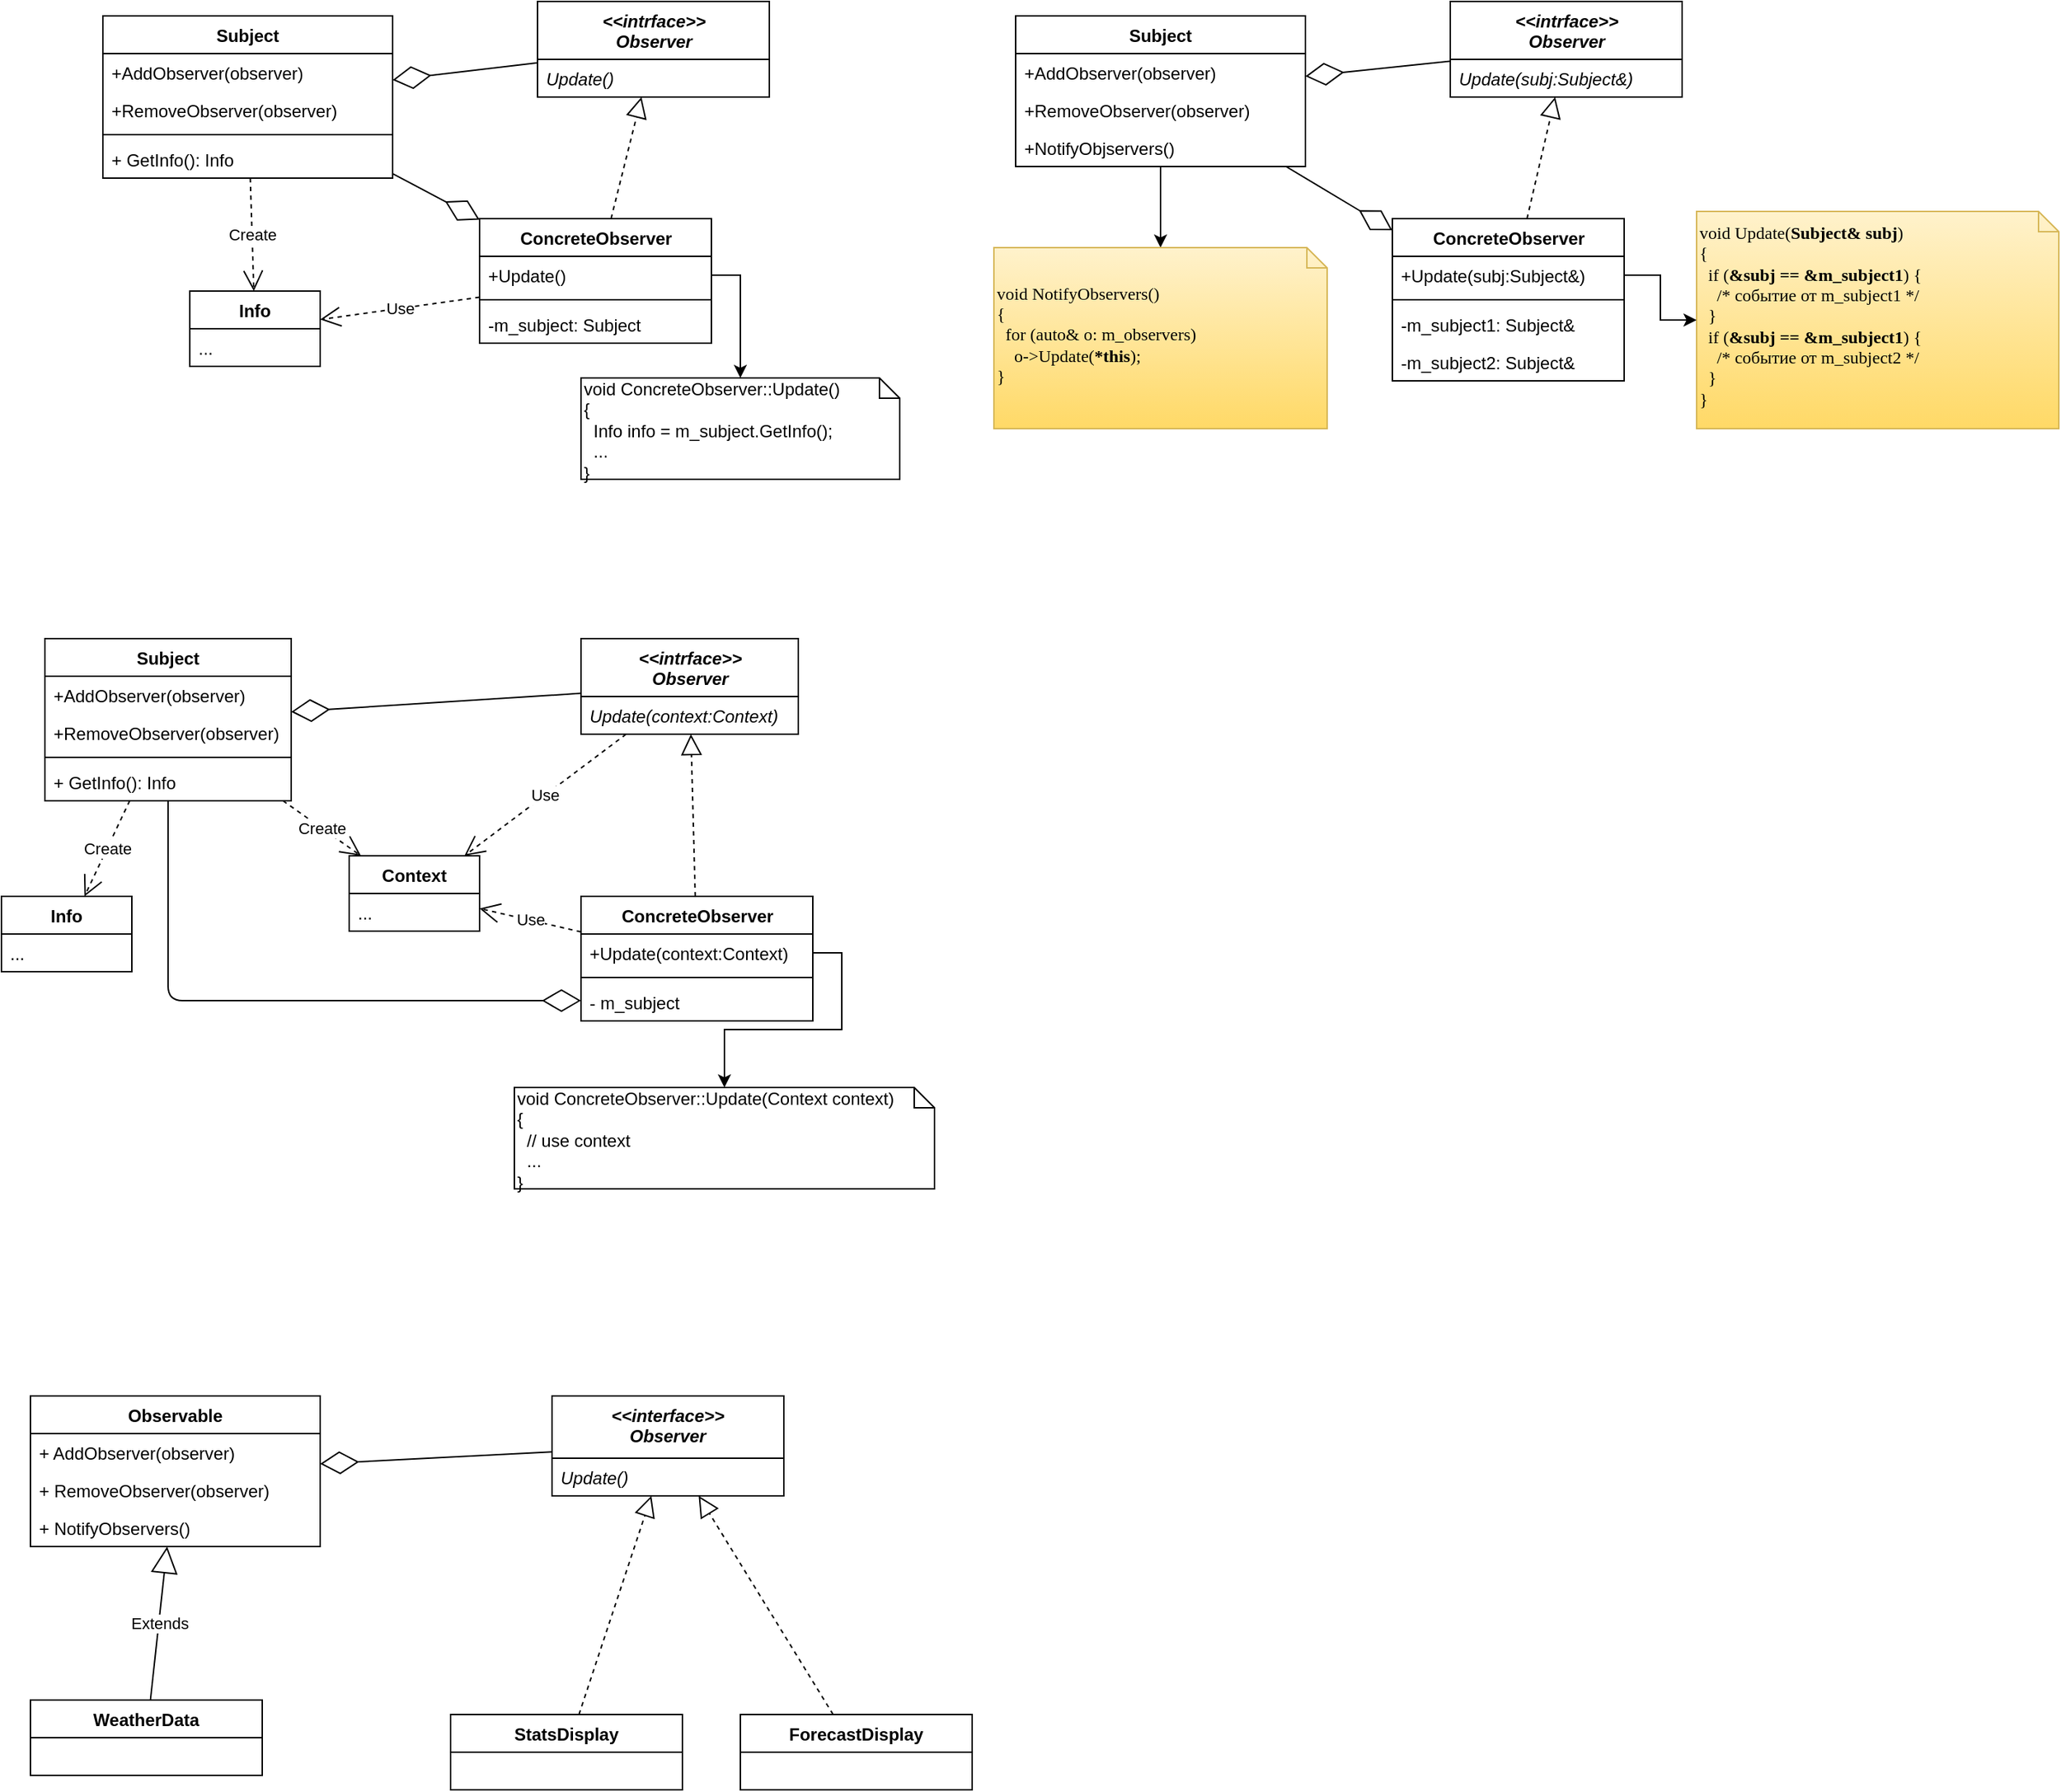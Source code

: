 <mxfile version="21.7.5" type="device">
  <diagram id="Etg5eWAYA1YKABIu_JXT" name="Page-1">
    <mxGraphModel dx="1421" dy="832" grid="1" gridSize="10" guides="1" tooltips="1" connect="1" arrows="1" fold="1" page="1" pageScale="1" pageWidth="827" pageHeight="1169" math="0" shadow="0">
      <root>
        <mxCell id="0" />
        <mxCell id="1" parent="0" />
        <mxCell id="0Cd3prVuOzFEvung1Q_x-5" value="&lt;span&gt;&amp;lt;&amp;lt;intrface&amp;gt;&amp;gt;&lt;br&gt;Observer&lt;/span&gt;" style="swimlane;fontStyle=3;align=center;verticalAlign=top;childLayout=stackLayout;horizontal=1;startSize=40;horizontalStack=0;resizeParent=1;resizeParentMax=0;resizeLast=0;collapsible=1;marginBottom=0;html=1;" parent="1" vertex="1">
          <mxGeometry x="430" y="160" width="160" height="66" as="geometry" />
        </mxCell>
        <mxCell id="0Cd3prVuOzFEvung1Q_x-6" value="Update()" style="text;strokeColor=none;fillColor=none;align=left;verticalAlign=top;spacingLeft=4;spacingRight=4;overflow=hidden;rotatable=0;points=[[0,0.5],[1,0.5]];portConstraint=eastwest;fontStyle=2" parent="0Cd3prVuOzFEvung1Q_x-5" vertex="1">
          <mxGeometry y="40" width="160" height="26" as="geometry" />
        </mxCell>
        <mxCell id="0Cd3prVuOzFEvung1Q_x-9" value="" style="endArrow=diamondThin;endFill=0;endSize=24;html=1;" parent="1" source="0Cd3prVuOzFEvung1Q_x-5" target="0Cd3prVuOzFEvung1Q_x-1" edge="1">
          <mxGeometry width="160" relative="1" as="geometry">
            <mxPoint x="190" y="300" as="sourcePoint" />
            <mxPoint x="350" y="300" as="targetPoint" />
          </mxGeometry>
        </mxCell>
        <mxCell id="0Cd3prVuOzFEvung1Q_x-19" value="" style="endArrow=diamondThin;endFill=0;endSize=24;html=1;" parent="1" source="0Cd3prVuOzFEvung1Q_x-1" target="0Cd3prVuOzFEvung1Q_x-15" edge="1">
          <mxGeometry width="160" relative="1" as="geometry">
            <mxPoint x="180" y="410" as="sourcePoint" />
            <mxPoint x="340" y="410" as="targetPoint" />
          </mxGeometry>
        </mxCell>
        <mxCell id="0Cd3prVuOzFEvung1Q_x-20" value="" style="endArrow=block;dashed=1;endFill=0;endSize=12;html=1;" parent="1" source="0Cd3prVuOzFEvung1Q_x-15" target="0Cd3prVuOzFEvung1Q_x-5" edge="1">
          <mxGeometry width="160" relative="1" as="geometry">
            <mxPoint x="530" y="280" as="sourcePoint" />
            <mxPoint x="690" y="280" as="targetPoint" />
          </mxGeometry>
        </mxCell>
        <mxCell id="0Cd3prVuOzFEvung1Q_x-22" value="void ConcreteObserver::Update()&lt;br&gt;{&lt;br&gt;&amp;nbsp; Info info = m_subject.GetInfo();&lt;br&gt;&amp;nbsp; ...&lt;br&gt;}" style="shape=note;whiteSpace=wrap;html=1;size=14;verticalAlign=top;align=left;spacingTop=-6;" parent="1" vertex="1">
          <mxGeometry x="460" y="420" width="220" height="70" as="geometry" />
        </mxCell>
        <mxCell id="0Cd3prVuOzFEvung1Q_x-23" style="edgeStyle=orthogonalEdgeStyle;rounded=0;orthogonalLoop=1;jettySize=auto;html=1;" parent="1" source="0Cd3prVuOzFEvung1Q_x-16" target="0Cd3prVuOzFEvung1Q_x-22" edge="1">
          <mxGeometry relative="1" as="geometry" />
        </mxCell>
        <mxCell id="0Cd3prVuOzFEvung1Q_x-42" value="Info" style="swimlane;fontStyle=1;align=center;verticalAlign=top;childLayout=stackLayout;horizontal=1;startSize=26;horizontalStack=0;resizeParent=1;resizeParentMax=0;resizeLast=0;collapsible=1;marginBottom=0;" parent="1" vertex="1">
          <mxGeometry x="190" y="360" width="90" height="52" as="geometry" />
        </mxCell>
        <mxCell id="0Cd3prVuOzFEvung1Q_x-46" value="..." style="text;strokeColor=none;fillColor=none;align=left;verticalAlign=top;spacingLeft=4;spacingRight=4;overflow=hidden;rotatable=0;points=[[0,0.5],[1,0.5]];portConstraint=eastwest;html=1;" parent="0Cd3prVuOzFEvung1Q_x-42" vertex="1">
          <mxGeometry y="26" width="90" height="26" as="geometry" />
        </mxCell>
        <mxCell id="0Cd3prVuOzFEvung1Q_x-15" value="ConcreteObserver" style="swimlane;fontStyle=1;align=center;verticalAlign=top;childLayout=stackLayout;horizontal=1;startSize=26;horizontalStack=0;resizeParent=1;resizeParentMax=0;resizeLast=0;collapsible=1;marginBottom=0;html=1;" parent="1" vertex="1">
          <mxGeometry x="390" y="310" width="160" height="86" as="geometry" />
        </mxCell>
        <mxCell id="0Cd3prVuOzFEvung1Q_x-16" value="+Update()" style="text;strokeColor=none;fillColor=none;align=left;verticalAlign=top;spacingLeft=4;spacingRight=4;overflow=hidden;rotatable=0;points=[[0,0.5],[1,0.5]];portConstraint=eastwest;" parent="0Cd3prVuOzFEvung1Q_x-15" vertex="1">
          <mxGeometry y="26" width="160" height="26" as="geometry" />
        </mxCell>
        <mxCell id="0Cd3prVuOzFEvung1Q_x-25" value="" style="line;strokeWidth=1;fillColor=none;align=left;verticalAlign=middle;spacingTop=-1;spacingLeft=3;spacingRight=3;rotatable=0;labelPosition=right;points=[];portConstraint=eastwest;html=1;" parent="0Cd3prVuOzFEvung1Q_x-15" vertex="1">
          <mxGeometry y="52" width="160" height="8" as="geometry" />
        </mxCell>
        <mxCell id="0Cd3prVuOzFEvung1Q_x-24" value="-m_subject: Subject" style="text;strokeColor=none;fillColor=none;align=left;verticalAlign=top;spacingLeft=4;spacingRight=4;overflow=hidden;rotatable=0;points=[[0,0.5],[1,0.5]];portConstraint=eastwest;" parent="0Cd3prVuOzFEvung1Q_x-15" vertex="1">
          <mxGeometry y="60" width="160" height="26" as="geometry" />
        </mxCell>
        <mxCell id="0Cd3prVuOzFEvung1Q_x-1" value="Subject" style="swimlane;fontStyle=1;align=center;verticalAlign=top;childLayout=stackLayout;horizontal=1;startSize=26;horizontalStack=0;resizeParent=1;resizeParentMax=0;resizeLast=0;collapsible=1;marginBottom=0;" parent="1" vertex="1">
          <mxGeometry x="130" y="170" width="200" height="112" as="geometry" />
        </mxCell>
        <mxCell id="0Cd3prVuOzFEvung1Q_x-12" value="+AddObserver(observer)" style="text;strokeColor=none;fillColor=none;align=left;verticalAlign=top;spacingLeft=4;spacingRight=4;overflow=hidden;rotatable=0;points=[[0,0.5],[1,0.5]];portConstraint=eastwest;html=1;" parent="0Cd3prVuOzFEvung1Q_x-1" vertex="1">
          <mxGeometry y="26" width="200" height="26" as="geometry" />
        </mxCell>
        <mxCell id="0Cd3prVuOzFEvung1Q_x-13" value="+RemoveObserver(observer)" style="text;strokeColor=none;fillColor=none;align=left;verticalAlign=top;spacingLeft=4;spacingRight=4;overflow=hidden;rotatable=0;points=[[0,0.5],[1,0.5]];portConstraint=eastwest;html=1;" parent="0Cd3prVuOzFEvung1Q_x-1" vertex="1">
          <mxGeometry y="52" width="200" height="26" as="geometry" />
        </mxCell>
        <mxCell id="0Cd3prVuOzFEvung1Q_x-11" value="" style="line;strokeWidth=1;fillColor=none;align=left;verticalAlign=middle;spacingTop=-1;spacingLeft=3;spacingRight=3;rotatable=0;labelPosition=right;points=[];portConstraint=eastwest;html=1;" parent="0Cd3prVuOzFEvung1Q_x-1" vertex="1">
          <mxGeometry y="78" width="200" height="8" as="geometry" />
        </mxCell>
        <mxCell id="0Cd3prVuOzFEvung1Q_x-10" value="+ GetInfo(): Info" style="text;strokeColor=none;fillColor=none;align=left;verticalAlign=top;spacingLeft=4;spacingRight=4;overflow=hidden;rotatable=0;points=[[0,0.5],[1,0.5]];portConstraint=eastwest;html=1;" parent="0Cd3prVuOzFEvung1Q_x-1" vertex="1">
          <mxGeometry y="86" width="200" height="26" as="geometry" />
        </mxCell>
        <mxCell id="0Cd3prVuOzFEvung1Q_x-48" value="Create" style="endArrow=open;endSize=12;dashed=1;html=1;" parent="1" source="0Cd3prVuOzFEvung1Q_x-1" target="0Cd3prVuOzFEvung1Q_x-42" edge="1">
          <mxGeometry width="160" relative="1" as="geometry">
            <mxPoint x="110" y="310" as="sourcePoint" />
            <mxPoint x="270" y="310" as="targetPoint" />
          </mxGeometry>
        </mxCell>
        <mxCell id="0Cd3prVuOzFEvung1Q_x-49" value="Use" style="endArrow=open;endSize=12;dashed=1;html=1;" parent="1" source="0Cd3prVuOzFEvung1Q_x-15" target="0Cd3prVuOzFEvung1Q_x-42" edge="1">
          <mxGeometry width="160" relative="1" as="geometry">
            <mxPoint x="221.529" y="282.0" as="sourcePoint" />
            <mxPoint x="239.647" y="370" as="targetPoint" />
          </mxGeometry>
        </mxCell>
        <mxCell id="0Cd3prVuOzFEvung1Q_x-52" value="" style="endArrow=diamondThin;endFill=0;endSize=24;html=1;" parent="1" source="0Cd3prVuOzFEvung1Q_x-50" target="0Cd3prVuOzFEvung1Q_x-63" edge="1">
          <mxGeometry width="160" relative="1" as="geometry">
            <mxPoint x="140" y="770" as="sourcePoint" />
            <mxPoint x="300" y="770" as="targetPoint" />
          </mxGeometry>
        </mxCell>
        <mxCell id="0Cd3prVuOzFEvung1Q_x-54" value="" style="endArrow=block;dashed=1;endFill=0;endSize=12;html=1;" parent="1" source="0Cd3prVuOzFEvung1Q_x-59" target="0Cd3prVuOzFEvung1Q_x-50" edge="1">
          <mxGeometry width="160" relative="1" as="geometry">
            <mxPoint x="480" y="750" as="sourcePoint" />
            <mxPoint x="640" y="750" as="targetPoint" />
          </mxGeometry>
        </mxCell>
        <mxCell id="0Cd3prVuOzFEvung1Q_x-55" value="void ConcreteObserver::Update(Context context)&lt;br&gt;{&lt;br&gt;&amp;nbsp; // use context&lt;br&gt;&amp;nbsp; ...&lt;br&gt;}" style="shape=note;whiteSpace=wrap;html=1;size=14;verticalAlign=top;align=left;spacingTop=-6;" parent="1" vertex="1">
          <mxGeometry x="414" y="910" width="290" height="70" as="geometry" />
        </mxCell>
        <mxCell id="0Cd3prVuOzFEvung1Q_x-56" style="edgeStyle=orthogonalEdgeStyle;rounded=0;orthogonalLoop=1;jettySize=auto;html=1;" parent="1" source="0Cd3prVuOzFEvung1Q_x-60" target="0Cd3prVuOzFEvung1Q_x-55" edge="1">
          <mxGeometry relative="1" as="geometry" />
        </mxCell>
        <mxCell id="0Cd3prVuOzFEvung1Q_x-68" value="Create" style="endArrow=open;endSize=12;dashed=1;html=1;" parent="1" source="0Cd3prVuOzFEvung1Q_x-63" target="0Cd3prVuOzFEvung1Q_x-57" edge="1">
          <mxGeometry width="160" relative="1" as="geometry">
            <mxPoint x="60" y="780" as="sourcePoint" />
            <mxPoint x="220" y="780" as="targetPoint" />
          </mxGeometry>
        </mxCell>
        <mxCell id="0Cd3prVuOzFEvung1Q_x-72" value="Create" style="endArrow=open;endSize=12;dashed=1;html=1;" parent="1" source="0Cd3prVuOzFEvung1Q_x-63" target="0Cd3prVuOzFEvung1Q_x-70" edge="1">
          <mxGeometry width="160" relative="1" as="geometry">
            <mxPoint x="50" y="600" as="sourcePoint" />
            <mxPoint x="210" y="600" as="targetPoint" />
          </mxGeometry>
        </mxCell>
        <mxCell id="0Cd3prVuOzFEvung1Q_x-73" value="Use" style="endArrow=open;endSize=12;dashed=1;html=1;" parent="1" source="0Cd3prVuOzFEvung1Q_x-50" target="0Cd3prVuOzFEvung1Q_x-70" edge="1">
          <mxGeometry width="160" relative="1" as="geometry">
            <mxPoint x="248.154" y="650" as="sourcePoint" />
            <mxPoint x="298" y="602" as="targetPoint" />
          </mxGeometry>
        </mxCell>
        <mxCell id="0Cd3prVuOzFEvung1Q_x-74" value="Use" style="endArrow=open;endSize=12;dashed=1;html=1;" parent="1" source="0Cd3prVuOzFEvung1Q_x-59" target="0Cd3prVuOzFEvung1Q_x-70" edge="1">
          <mxGeometry width="160" relative="1" as="geometry">
            <mxPoint x="421.822" y="650" as="sourcePoint" />
            <mxPoint x="359.019" y="602" as="targetPoint" />
          </mxGeometry>
        </mxCell>
        <mxCell id="0Cd3prVuOzFEvung1Q_x-63" value="Subject" style="swimlane;fontStyle=1;align=center;verticalAlign=top;childLayout=stackLayout;horizontal=1;startSize=26;horizontalStack=0;resizeParent=1;resizeParentMax=0;resizeLast=0;collapsible=1;marginBottom=0;" parent="1" vertex="1">
          <mxGeometry x="90" y="600" width="170" height="112" as="geometry" />
        </mxCell>
        <mxCell id="0Cd3prVuOzFEvung1Q_x-64" value="+AddObserver(observer)" style="text;strokeColor=none;fillColor=none;align=left;verticalAlign=top;spacingLeft=4;spacingRight=4;overflow=hidden;rotatable=0;points=[[0,0.5],[1,0.5]];portConstraint=eastwest;html=1;" parent="0Cd3prVuOzFEvung1Q_x-63" vertex="1">
          <mxGeometry y="26" width="170" height="26" as="geometry" />
        </mxCell>
        <mxCell id="0Cd3prVuOzFEvung1Q_x-65" value="+RemoveObserver(observer)" style="text;strokeColor=none;fillColor=none;align=left;verticalAlign=top;spacingLeft=4;spacingRight=4;overflow=hidden;rotatable=0;points=[[0,0.5],[1,0.5]];portConstraint=eastwest;html=1;" parent="0Cd3prVuOzFEvung1Q_x-63" vertex="1">
          <mxGeometry y="52" width="170" height="26" as="geometry" />
        </mxCell>
        <mxCell id="0Cd3prVuOzFEvung1Q_x-66" value="" style="line;strokeWidth=1;fillColor=none;align=left;verticalAlign=middle;spacingTop=-1;spacingLeft=3;spacingRight=3;rotatable=0;labelPosition=right;points=[];portConstraint=eastwest;html=1;" parent="0Cd3prVuOzFEvung1Q_x-63" vertex="1">
          <mxGeometry y="78" width="170" height="8" as="geometry" />
        </mxCell>
        <mxCell id="0Cd3prVuOzFEvung1Q_x-67" value="+ GetInfo(): Info" style="text;strokeColor=none;fillColor=none;align=left;verticalAlign=top;spacingLeft=4;spacingRight=4;overflow=hidden;rotatable=0;points=[[0,0.5],[1,0.5]];portConstraint=eastwest;html=1;" parent="0Cd3prVuOzFEvung1Q_x-63" vertex="1">
          <mxGeometry y="86" width="170" height="26" as="geometry" />
        </mxCell>
        <mxCell id="0Cd3prVuOzFEvung1Q_x-50" value="&lt;span&gt;&amp;lt;&amp;lt;intrface&amp;gt;&amp;gt;&lt;br&gt;Observer&lt;/span&gt;" style="swimlane;fontStyle=3;align=center;verticalAlign=top;childLayout=stackLayout;horizontal=1;startSize=40;horizontalStack=0;resizeParent=1;resizeParentMax=0;resizeLast=0;collapsible=1;marginBottom=0;html=1;" parent="1" vertex="1">
          <mxGeometry x="460" y="600" width="150" height="66" as="geometry" />
        </mxCell>
        <mxCell id="0Cd3prVuOzFEvung1Q_x-51" value="Update(context:Context)" style="text;strokeColor=none;fillColor=none;align=left;verticalAlign=top;spacingLeft=4;spacingRight=4;overflow=hidden;rotatable=0;points=[[0,0.5],[1,0.5]];portConstraint=eastwest;fontStyle=2" parent="0Cd3prVuOzFEvung1Q_x-50" vertex="1">
          <mxGeometry y="40" width="150" height="26" as="geometry" />
        </mxCell>
        <mxCell id="0Cd3prVuOzFEvung1Q_x-59" value="ConcreteObserver" style="swimlane;fontStyle=1;align=center;verticalAlign=top;childLayout=stackLayout;horizontal=1;startSize=26;horizontalStack=0;resizeParent=1;resizeParentMax=0;resizeLast=0;collapsible=1;marginBottom=0;html=1;" parent="1" vertex="1">
          <mxGeometry x="460" y="778" width="160" height="86" as="geometry" />
        </mxCell>
        <mxCell id="0Cd3prVuOzFEvung1Q_x-60" value="+Update(context:Context)" style="text;strokeColor=none;fillColor=none;align=left;verticalAlign=top;spacingLeft=4;spacingRight=4;overflow=hidden;rotatable=0;points=[[0,0.5],[1,0.5]];portConstraint=eastwest;" parent="0Cd3prVuOzFEvung1Q_x-59" vertex="1">
          <mxGeometry y="26" width="160" height="26" as="geometry" />
        </mxCell>
        <mxCell id="0Cd3prVuOzFEvung1Q_x-77" value="" style="line;strokeWidth=1;fillColor=none;align=left;verticalAlign=middle;spacingTop=-1;spacingLeft=3;spacingRight=3;rotatable=0;labelPosition=right;points=[];portConstraint=eastwest;html=1;" parent="0Cd3prVuOzFEvung1Q_x-59" vertex="1">
          <mxGeometry y="52" width="160" height="8" as="geometry" />
        </mxCell>
        <mxCell id="0Cd3prVuOzFEvung1Q_x-76" value="- m_subject" style="text;strokeColor=none;fillColor=none;align=left;verticalAlign=top;spacingLeft=4;spacingRight=4;overflow=hidden;rotatable=0;points=[[0,0.5],[1,0.5]];portConstraint=eastwest;" parent="0Cd3prVuOzFEvung1Q_x-59" vertex="1">
          <mxGeometry y="60" width="160" height="26" as="geometry" />
        </mxCell>
        <mxCell id="0Cd3prVuOzFEvung1Q_x-70" value="Context" style="swimlane;fontStyle=1;align=center;verticalAlign=top;childLayout=stackLayout;horizontal=1;startSize=26;horizontalStack=0;resizeParent=1;resizeParentMax=0;resizeLast=0;collapsible=1;marginBottom=0;" parent="1" vertex="1">
          <mxGeometry x="300" y="750" width="90" height="52" as="geometry" />
        </mxCell>
        <mxCell id="0Cd3prVuOzFEvung1Q_x-71" value="..." style="text;strokeColor=none;fillColor=none;align=left;verticalAlign=top;spacingLeft=4;spacingRight=4;overflow=hidden;rotatable=0;points=[[0,0.5],[1,0.5]];portConstraint=eastwest;html=1;" parent="0Cd3prVuOzFEvung1Q_x-70" vertex="1">
          <mxGeometry y="26" width="90" height="26" as="geometry" />
        </mxCell>
        <mxCell id="0Cd3prVuOzFEvung1Q_x-78" value="" style="endArrow=diamondThin;endFill=0;endSize=24;html=1;edgeStyle=orthogonalEdgeStyle;" parent="1" source="0Cd3prVuOzFEvung1Q_x-63" target="0Cd3prVuOzFEvung1Q_x-59" edge="1">
          <mxGeometry width="160" relative="1" as="geometry">
            <mxPoint x="220" y="930" as="sourcePoint" />
            <mxPoint x="390" y="870" as="targetPoint" />
            <Array as="points">
              <mxPoint x="175" y="850" />
            </Array>
          </mxGeometry>
        </mxCell>
        <mxCell id="0Cd3prVuOzFEvung1Q_x-57" value="Info" style="swimlane;fontStyle=1;align=center;verticalAlign=top;childLayout=stackLayout;horizontal=1;startSize=26;horizontalStack=0;resizeParent=1;resizeParentMax=0;resizeLast=0;collapsible=1;marginBottom=0;" parent="1" vertex="1">
          <mxGeometry x="60" y="778" width="90" height="52" as="geometry" />
        </mxCell>
        <mxCell id="0Cd3prVuOzFEvung1Q_x-58" value="..." style="text;strokeColor=none;fillColor=none;align=left;verticalAlign=top;spacingLeft=4;spacingRight=4;overflow=hidden;rotatable=0;points=[[0,0.5],[1,0.5]];portConstraint=eastwest;html=1;" parent="0Cd3prVuOzFEvung1Q_x-57" vertex="1">
          <mxGeometry y="26" width="90" height="26" as="geometry" />
        </mxCell>
        <mxCell id="MtrPaJSDXguHePeFvUJr-1" value="WeatherData" style="swimlane;fontStyle=1;align=center;verticalAlign=top;childLayout=stackLayout;horizontal=1;startSize=26;horizontalStack=0;resizeParent=1;resizeParentMax=0;resizeLast=0;collapsible=1;marginBottom=0;" parent="1" vertex="1">
          <mxGeometry x="80" y="1333" width="160" height="52" as="geometry" />
        </mxCell>
        <mxCell id="MtrPaJSDXguHePeFvUJr-5" value="Observable" style="swimlane;fontStyle=1;align=center;verticalAlign=top;childLayout=stackLayout;horizontal=1;startSize=26;horizontalStack=0;resizeParent=1;resizeParentMax=0;resizeLast=0;collapsible=1;marginBottom=0;" parent="1" vertex="1">
          <mxGeometry x="80" y="1123" width="200" height="104" as="geometry" />
        </mxCell>
        <mxCell id="MtrPaJSDXguHePeFvUJr-7" value="+ AddObserver(observer)" style="text;strokeColor=none;fillColor=none;align=left;verticalAlign=top;spacingLeft=4;spacingRight=4;overflow=hidden;rotatable=0;points=[[0,0.5],[1,0.5]];portConstraint=eastwest;" parent="MtrPaJSDXguHePeFvUJr-5" vertex="1">
          <mxGeometry y="26" width="200" height="26" as="geometry" />
        </mxCell>
        <mxCell id="MtrPaJSDXguHePeFvUJr-8" value="+ RemoveObserver(observer)" style="text;strokeColor=none;fillColor=none;align=left;verticalAlign=top;spacingLeft=4;spacingRight=4;overflow=hidden;rotatable=0;points=[[0,0.5],[1,0.5]];portConstraint=eastwest;" parent="MtrPaJSDXguHePeFvUJr-5" vertex="1">
          <mxGeometry y="52" width="200" height="26" as="geometry" />
        </mxCell>
        <mxCell id="MtrPaJSDXguHePeFvUJr-9" value="+ NotifyObservers()" style="text;strokeColor=none;fillColor=none;align=left;verticalAlign=top;spacingLeft=4;spacingRight=4;overflow=hidden;rotatable=0;points=[[0,0.5],[1,0.5]];portConstraint=eastwest;" parent="MtrPaJSDXguHePeFvUJr-5" vertex="1">
          <mxGeometry y="78" width="200" height="26" as="geometry" />
        </mxCell>
        <mxCell id="MtrPaJSDXguHePeFvUJr-6" value="Extends" style="endArrow=block;endSize=16;endFill=0;html=1;" parent="1" source="MtrPaJSDXguHePeFvUJr-1" target="MtrPaJSDXguHePeFvUJr-5" edge="1">
          <mxGeometry width="160" relative="1" as="geometry">
            <mxPoint x="-90" y="1273" as="sourcePoint" />
            <mxPoint x="70" y="1273" as="targetPoint" />
          </mxGeometry>
        </mxCell>
        <mxCell id="MtrPaJSDXguHePeFvUJr-10" value="&lt;&lt;interface&gt;&gt;&#xa;Observer" style="swimlane;fontStyle=3;align=center;verticalAlign=top;childLayout=stackLayout;horizontal=1;startSize=43;horizontalStack=0;resizeParent=1;resizeParentMax=0;resizeLast=0;collapsible=1;marginBottom=0;" parent="1" vertex="1">
          <mxGeometry x="440" y="1123" width="160" height="69" as="geometry" />
        </mxCell>
        <mxCell id="MtrPaJSDXguHePeFvUJr-11" value="Update()" style="text;strokeColor=none;fillColor=none;align=left;verticalAlign=top;spacingLeft=4;spacingRight=4;overflow=hidden;rotatable=0;points=[[0,0.5],[1,0.5]];portConstraint=eastwest;fontStyle=2" parent="MtrPaJSDXguHePeFvUJr-10" vertex="1">
          <mxGeometry y="43" width="160" height="26" as="geometry" />
        </mxCell>
        <mxCell id="MtrPaJSDXguHePeFvUJr-14" value="StatsDisplay" style="swimlane;fontStyle=1;align=center;verticalAlign=top;childLayout=stackLayout;horizontal=1;startSize=26;horizontalStack=0;resizeParent=1;resizeParentMax=0;resizeLast=0;collapsible=1;marginBottom=0;" parent="1" vertex="1">
          <mxGeometry x="370" y="1343" width="160" height="52" as="geometry" />
        </mxCell>
        <mxCell id="MtrPaJSDXguHePeFvUJr-15" value="" style="endArrow=block;dashed=1;endFill=0;endSize=12;html=1;" parent="1" source="MtrPaJSDXguHePeFvUJr-14" target="MtrPaJSDXguHePeFvUJr-10" edge="1">
          <mxGeometry width="160" relative="1" as="geometry">
            <mxPoint x="480" y="1283" as="sourcePoint" />
            <mxPoint x="640" y="1283" as="targetPoint" />
          </mxGeometry>
        </mxCell>
        <mxCell id="MtrPaJSDXguHePeFvUJr-16" value="ForecastDisplay" style="swimlane;fontStyle=1;align=center;verticalAlign=top;childLayout=stackLayout;horizontal=1;startSize=26;horizontalStack=0;resizeParent=1;resizeParentMax=0;resizeLast=0;collapsible=1;marginBottom=0;" parent="1" vertex="1">
          <mxGeometry x="570" y="1343" width="160" height="52" as="geometry" />
        </mxCell>
        <mxCell id="MtrPaJSDXguHePeFvUJr-17" value="" style="endArrow=block;dashed=1;endFill=0;endSize=12;html=1;" parent="1" source="MtrPaJSDXguHePeFvUJr-16" target="MtrPaJSDXguHePeFvUJr-10" edge="1">
          <mxGeometry width="160" relative="1" as="geometry">
            <mxPoint x="480" y="1283" as="sourcePoint" />
            <mxPoint x="640" y="1283" as="targetPoint" />
          </mxGeometry>
        </mxCell>
        <mxCell id="MtrPaJSDXguHePeFvUJr-18" value="" style="endArrow=diamondThin;endFill=0;endSize=24;html=1;" parent="1" source="MtrPaJSDXguHePeFvUJr-10" target="MtrPaJSDXguHePeFvUJr-5" edge="1">
          <mxGeometry width="160" relative="1" as="geometry">
            <mxPoint x="240" y="1273" as="sourcePoint" />
            <mxPoint x="400" y="1273" as="targetPoint" />
          </mxGeometry>
        </mxCell>
        <mxCell id="67u9Barj_ErtvZOG7pEt-1" value="&lt;span&gt;&amp;lt;&amp;lt;intrface&amp;gt;&amp;gt;&lt;br&gt;Observer&lt;/span&gt;" style="swimlane;fontStyle=3;align=center;verticalAlign=top;childLayout=stackLayout;horizontal=1;startSize=40;horizontalStack=0;resizeParent=1;resizeParentMax=0;resizeLast=0;collapsible=1;marginBottom=0;html=1;" vertex="1" parent="1">
          <mxGeometry x="1060" y="160" width="160" height="66" as="geometry" />
        </mxCell>
        <mxCell id="67u9Barj_ErtvZOG7pEt-2" value="Update(subj:Subject&amp;)" style="text;strokeColor=none;fillColor=none;align=left;verticalAlign=top;spacingLeft=4;spacingRight=4;overflow=hidden;rotatable=0;points=[[0,0.5],[1,0.5]];portConstraint=eastwest;fontStyle=2" vertex="1" parent="67u9Barj_ErtvZOG7pEt-1">
          <mxGeometry y="40" width="160" height="26" as="geometry" />
        </mxCell>
        <mxCell id="67u9Barj_ErtvZOG7pEt-3" value="" style="endArrow=diamondThin;endFill=0;endSize=24;html=1;" edge="1" source="67u9Barj_ErtvZOG7pEt-1" target="67u9Barj_ErtvZOG7pEt-14" parent="1">
          <mxGeometry width="160" relative="1" as="geometry">
            <mxPoint x="820" y="300" as="sourcePoint" />
            <mxPoint x="980" y="300" as="targetPoint" />
          </mxGeometry>
        </mxCell>
        <mxCell id="67u9Barj_ErtvZOG7pEt-4" value="" style="endArrow=diamondThin;endFill=0;endSize=24;html=1;" edge="1" source="67u9Barj_ErtvZOG7pEt-14" target="67u9Barj_ErtvZOG7pEt-10" parent="1">
          <mxGeometry width="160" relative="1" as="geometry">
            <mxPoint x="810" y="410" as="sourcePoint" />
            <mxPoint x="970" y="410" as="targetPoint" />
          </mxGeometry>
        </mxCell>
        <mxCell id="67u9Barj_ErtvZOG7pEt-5" value="" style="endArrow=block;dashed=1;endFill=0;endSize=12;html=1;" edge="1" source="67u9Barj_ErtvZOG7pEt-10" target="67u9Barj_ErtvZOG7pEt-1" parent="1">
          <mxGeometry width="160" relative="1" as="geometry">
            <mxPoint x="1160" y="280" as="sourcePoint" />
            <mxPoint x="1320" y="280" as="targetPoint" />
          </mxGeometry>
        </mxCell>
        <mxCell id="67u9Barj_ErtvZOG7pEt-6" value="void Update(&lt;b&gt;Subject&amp;amp; subj&lt;/b&gt;)&lt;br&gt;{&lt;br&gt;&amp;nbsp; if (&lt;b&gt;&amp;amp;subj == &amp;amp;m_subject1&lt;/b&gt;) {&lt;br&gt;&amp;nbsp; &amp;nbsp; /* событие от m_subject1 */&lt;br&gt;&amp;nbsp; }&lt;br&gt;&amp;nbsp; if (&lt;b&gt;&amp;amp;subj == &amp;amp;m_subject1&lt;/b&gt;) {&lt;br style=&quot;border-color: var(--border-color);&quot;&gt;&amp;nbsp; &amp;nbsp; /* событие от m_subject2 */&lt;br style=&quot;border-color: var(--border-color);&quot;&gt;&amp;nbsp; }&lt;br&gt;}" style="shape=note;whiteSpace=wrap;html=1;size=14;verticalAlign=middle;align=left;spacingTop=-6;fillColor=#fff2cc;gradientColor=#ffd966;strokeColor=#d6b656;fontFamily=Lucida Console;" vertex="1" parent="1">
          <mxGeometry x="1230" y="305" width="250" height="150" as="geometry" />
        </mxCell>
        <mxCell id="67u9Barj_ErtvZOG7pEt-7" style="edgeStyle=orthogonalEdgeStyle;rounded=0;orthogonalLoop=1;jettySize=auto;html=1;" edge="1" source="67u9Barj_ErtvZOG7pEt-11" target="67u9Barj_ErtvZOG7pEt-6" parent="1">
          <mxGeometry relative="1" as="geometry" />
        </mxCell>
        <mxCell id="67u9Barj_ErtvZOG7pEt-10" value="ConcreteObserver" style="swimlane;fontStyle=1;align=center;verticalAlign=top;childLayout=stackLayout;horizontal=1;startSize=26;horizontalStack=0;resizeParent=1;resizeParentMax=0;resizeLast=0;collapsible=1;marginBottom=0;html=1;" vertex="1" parent="1">
          <mxGeometry x="1020" y="310" width="160" height="112" as="geometry" />
        </mxCell>
        <mxCell id="67u9Barj_ErtvZOG7pEt-11" value="+Update(subj:Subject&amp;)" style="text;strokeColor=none;fillColor=none;align=left;verticalAlign=top;spacingLeft=4;spacingRight=4;overflow=hidden;rotatable=0;points=[[0,0.5],[1,0.5]];portConstraint=eastwest;" vertex="1" parent="67u9Barj_ErtvZOG7pEt-10">
          <mxGeometry y="26" width="160" height="26" as="geometry" />
        </mxCell>
        <mxCell id="67u9Barj_ErtvZOG7pEt-12" value="" style="line;strokeWidth=1;fillColor=none;align=left;verticalAlign=middle;spacingTop=-1;spacingLeft=3;spacingRight=3;rotatable=0;labelPosition=right;points=[];portConstraint=eastwest;html=1;" vertex="1" parent="67u9Barj_ErtvZOG7pEt-10">
          <mxGeometry y="52" width="160" height="8" as="geometry" />
        </mxCell>
        <mxCell id="67u9Barj_ErtvZOG7pEt-13" value="-m_subject1: Subject&amp;" style="text;strokeColor=none;fillColor=none;align=left;verticalAlign=top;spacingLeft=4;spacingRight=4;overflow=hidden;rotatable=0;points=[[0,0.5],[1,0.5]];portConstraint=eastwest;" vertex="1" parent="67u9Barj_ErtvZOG7pEt-10">
          <mxGeometry y="60" width="160" height="26" as="geometry" />
        </mxCell>
        <mxCell id="67u9Barj_ErtvZOG7pEt-21" value="-m_subject2: Subject&amp;" style="text;strokeColor=none;fillColor=none;align=left;verticalAlign=top;spacingLeft=4;spacingRight=4;overflow=hidden;rotatable=0;points=[[0,0.5],[1,0.5]];portConstraint=eastwest;" vertex="1" parent="67u9Barj_ErtvZOG7pEt-10">
          <mxGeometry y="86" width="160" height="26" as="geometry" />
        </mxCell>
        <mxCell id="67u9Barj_ErtvZOG7pEt-24" style="edgeStyle=orthogonalEdgeStyle;rounded=0;orthogonalLoop=1;jettySize=auto;html=1;" edge="1" parent="1" source="67u9Barj_ErtvZOG7pEt-14" target="67u9Barj_ErtvZOG7pEt-22">
          <mxGeometry relative="1" as="geometry" />
        </mxCell>
        <mxCell id="67u9Barj_ErtvZOG7pEt-14" value="Subject" style="swimlane;fontStyle=1;align=center;verticalAlign=top;childLayout=stackLayout;horizontal=1;startSize=26;horizontalStack=0;resizeParent=1;resizeParentMax=0;resizeLast=0;collapsible=1;marginBottom=0;" vertex="1" parent="1">
          <mxGeometry x="760" y="170" width="200" height="104" as="geometry" />
        </mxCell>
        <mxCell id="67u9Barj_ErtvZOG7pEt-15" value="+AddObserver(observer)" style="text;strokeColor=none;fillColor=none;align=left;verticalAlign=top;spacingLeft=4;spacingRight=4;overflow=hidden;rotatable=0;points=[[0,0.5],[1,0.5]];portConstraint=eastwest;html=1;" vertex="1" parent="67u9Barj_ErtvZOG7pEt-14">
          <mxGeometry y="26" width="200" height="26" as="geometry" />
        </mxCell>
        <mxCell id="67u9Barj_ErtvZOG7pEt-16" value="+RemoveObserver(observer)" style="text;strokeColor=none;fillColor=none;align=left;verticalAlign=top;spacingLeft=4;spacingRight=4;overflow=hidden;rotatable=0;points=[[0,0.5],[1,0.5]];portConstraint=eastwest;html=1;" vertex="1" parent="67u9Barj_ErtvZOG7pEt-14">
          <mxGeometry y="52" width="200" height="26" as="geometry" />
        </mxCell>
        <mxCell id="67u9Barj_ErtvZOG7pEt-23" value="+NotifyObjservers()" style="text;strokeColor=none;fillColor=none;align=left;verticalAlign=top;spacingLeft=4;spacingRight=4;overflow=hidden;rotatable=0;points=[[0,0.5],[1,0.5]];portConstraint=eastwest;html=1;" vertex="1" parent="67u9Barj_ErtvZOG7pEt-14">
          <mxGeometry y="78" width="200" height="26" as="geometry" />
        </mxCell>
        <mxCell id="67u9Barj_ErtvZOG7pEt-22" value="void NotifyObservers()&lt;br&gt;{&lt;br&gt;&amp;nbsp; for (auto&amp;amp; o: m_observers)&lt;br&gt;&amp;nbsp; &amp;nbsp; o-&amp;gt;Update(&lt;b&gt;*this&lt;/b&gt;);&lt;br&gt;}" style="shape=note;whiteSpace=wrap;html=1;size=14;verticalAlign=middle;align=left;spacingTop=-6;fillColor=#fff2cc;gradientColor=#ffd966;strokeColor=#d6b656;fontFamily=Lucida Console;" vertex="1" parent="1">
          <mxGeometry x="745" y="330" width="230" height="125" as="geometry" />
        </mxCell>
      </root>
    </mxGraphModel>
  </diagram>
</mxfile>
